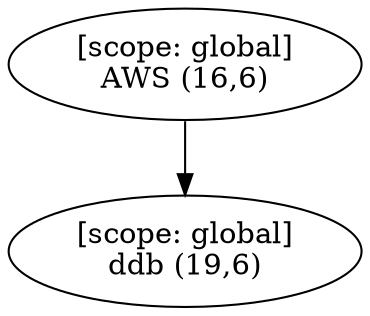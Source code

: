 digraph G {
  graph [ rankdir =TB ];
subgraph global {
  graph [ label = "Scope [global]" ];
  "[scope: global]
AWS (16,6)";
  "[scope: global]
ddb (19,6)";
}

  "[scope: global]
AWS (16,6)" -> "[scope: global]
ddb (19,6)";
}
